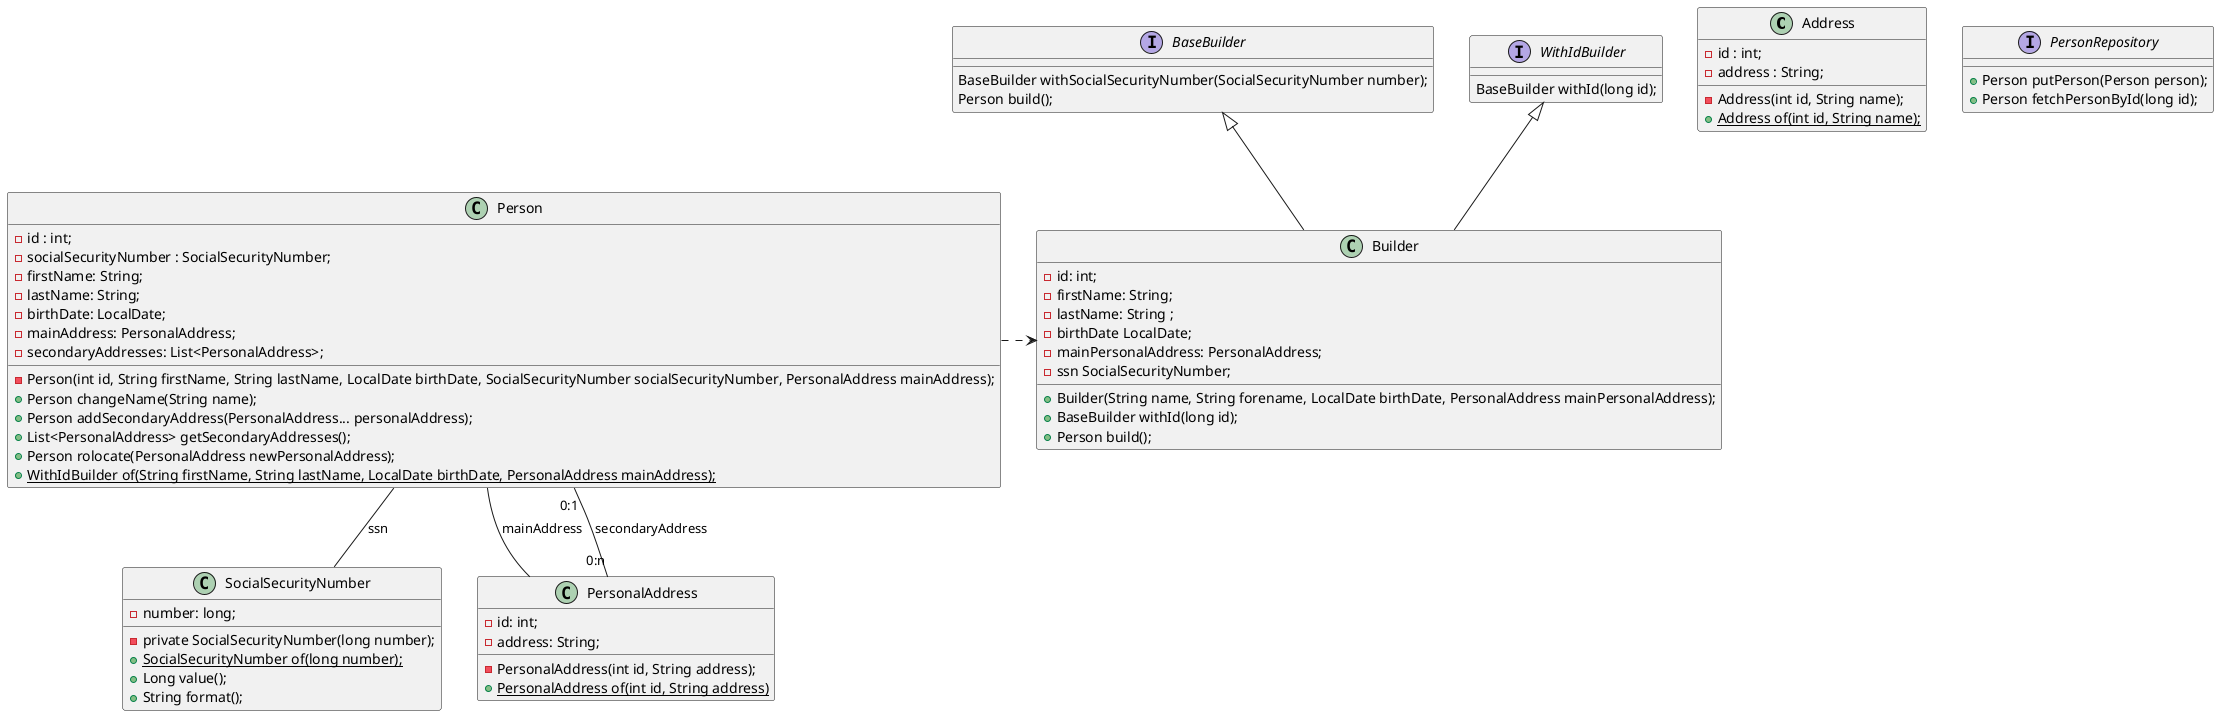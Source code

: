 @startuml

class Address {
    - id : int;
    - address : String;
    - Address(int id, String name);
    + {static} Address of(int id, String name);
}

class Person {
    - id : int;
    - socialSecurityNumber : SocialSecurityNumber;
    - firstName: String;
    - lastName: String;
    - birthDate: LocalDate;
    - mainAddress: PersonalAddress;
    - secondaryAddresses: List<PersonalAddress>;
    - Person(int id, String firstName, String lastName, LocalDate birthDate, SocialSecurityNumber socialSecurityNumber, PersonalAddress mainAddress);
    + Person changeName(String name);
    + Person addSecondaryAddress(PersonalAddress... personalAddress);
    + List<PersonalAddress> getSecondaryAddresses();
    + Person rolocate(PersonalAddress newPersonalAddress);
    + {static} WithIdBuilder of(String firstName, String lastName, LocalDate birthDate, PersonalAddress mainAddress);
}

class SocialSecurityNumber {
    - number: long;
    - private SocialSecurityNumber(long number);
    + {static} SocialSecurityNumber of(long number);
    + Long value();
    + String format();
}

class PersonalAddress {
    - id: int;
    - address: String;
    - PersonalAddress(int id, String address);
    + {static} PersonalAddress of(int id, String address)
}

interface PersonRepository {
    +Person putPerson(Person person);
    +Person fetchPersonById(long id);
}

interface BaseBuilder {
    BaseBuilder withSocialSecurityNumber(SocialSecurityNumber number);
    Person build();
}

interface WithIdBuilder {
    BaseBuilder withId(long id);
}

class Builder {
        - id: int;
        - firstName: String;
        - lastName: String ;
        - birthDate LocalDate;
        - mainPersonalAddress: PersonalAddress;
        - ssn SocialSecurityNumber;
        + Builder(String name, String forename, LocalDate birthDate, PersonalAddress mainPersonalAddress);
        + BaseBuilder withId(long id);
        + Person build();
}

BaseBuilder <|-- Builder
WithIdBuilder <|-- Builder
Person .right.> Builder
Person -- PersonalAddress: mainAddress
Person "0:1" -- "0:n" PersonalAddress: secondaryAddress
Person -- SocialSecurityNumber: ssn
@enduml